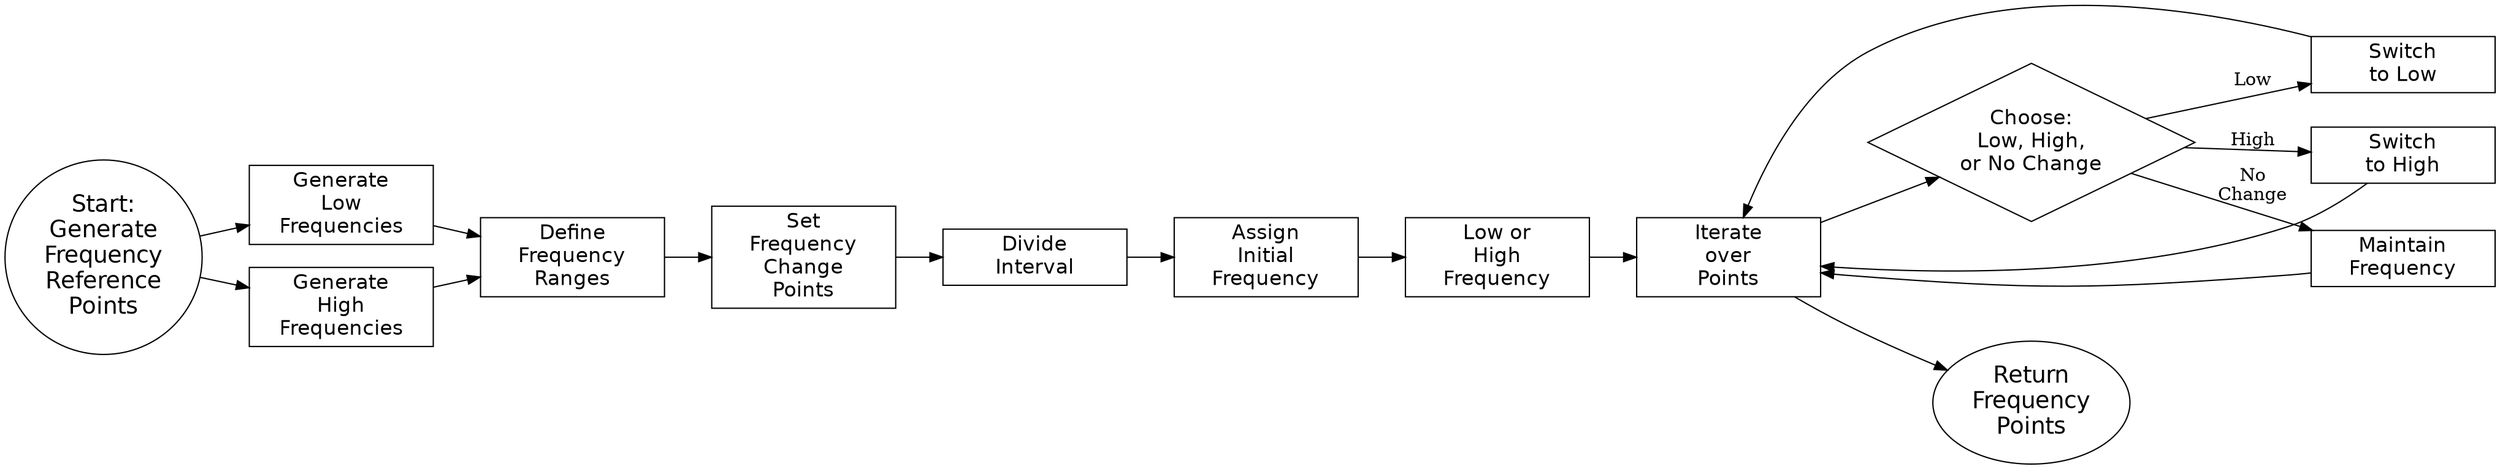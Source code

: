 digraph frequency_reference_points {
    rankdir=LR; // Layout horizontal de izquierda a derecha
    node [shape=box, fontname="Helvetica", fontsize=16, width=2.0]; // Estilo de nodo estándar

    // Start node
    Start [label="Start:\nGenerate\nFrequency\nReference\nPoints", shape=ellipse, fontname="Helvetica", fontsize=18];

    // Step 1: Define frequency ranges
    A1 [label="Generate\nLow\nFrequencies"];
    A2 [label="Generate\nHigh\nFrequencies"];
    
    // Step 2: Partition the interval
    B1 [label="Define\nFrequency\nRanges"];
    B2 [label="Set\nFrequency\nChange\nPoints"];
    B3 [label="Divide\nInterval"];

    // Step 3: Assign initial frequency
    C1 [label="Assign\nInitial\nFrequency"];
    C2 [label="Low or\nHigh\nFrequency"];

    // Step 4: Iterate over points and adjust frequencies
    D1 [label="Iterate\nover\nPoints"];
    D2 [label="Choose:\nLow, High,\nor No Change", shape=diamond];
    D3 [label="Switch\nto Low"];
    D4 [label="Switch\nto High"];
    D5 [label="Maintain\nFrequency"];
    
    // End node
    End [label="Return\nFrequency\nPoints", shape=ellipse, fontname="Helvetica", fontsize=18];

    // Connections
    Start -> A1;
    Start -> A2;
    {A1 A2} -> B1;
    B1 -> B2;
    B2 -> B3;
    B3 -> C1;
    C1 -> C2;
    C2 -> D1;
    D1 -> D2;
    D2 -> D3 [label="Low"];
    D2 -> D4 [label="High"];
    D2 -> D5 [label="No\nChange"];
    D3 -> D1;
    D4 -> D1;
    D5 -> D1;
    D1 -> End;
}

